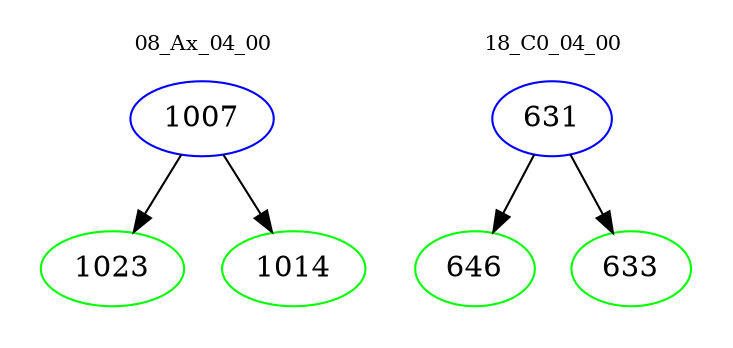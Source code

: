 digraph{
subgraph cluster_0 {
color = white
label = "08_Ax_04_00";
fontsize=10;
T0_1007 [label="1007", color="blue"]
T0_1007 -> T0_1023 [color="black"]
T0_1023 [label="1023", color="green"]
T0_1007 -> T0_1014 [color="black"]
T0_1014 [label="1014", color="green"]
}
subgraph cluster_1 {
color = white
label = "18_C0_04_00";
fontsize=10;
T1_631 [label="631", color="blue"]
T1_631 -> T1_646 [color="black"]
T1_646 [label="646", color="green"]
T1_631 -> T1_633 [color="black"]
T1_633 [label="633", color="green"]
}
}
